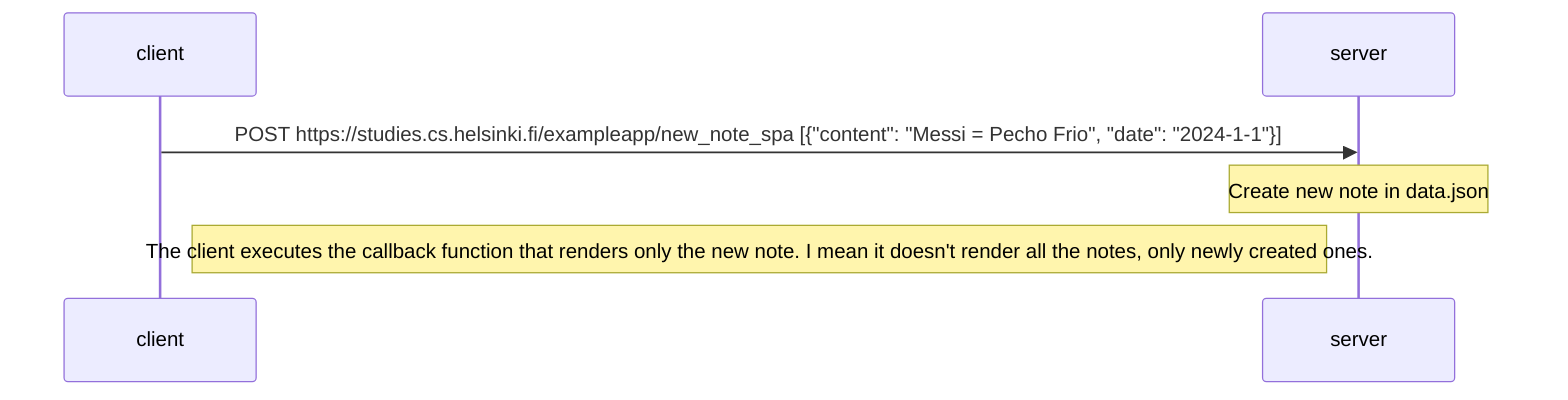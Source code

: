 sequenceDiagram
    participant client
    participant server

    
    client->>server: POST https://studies.cs.helsinki.fi/exampleapp/new_note_spa [{"content": "Messi = Pecho Frio", "date": "2024-1-1"}]
    Note over server: Create new note in data.json

    Note right of client: The client executes the callback function that renders only the new note. I mean it doesn't render all the notes, only newly created ones.